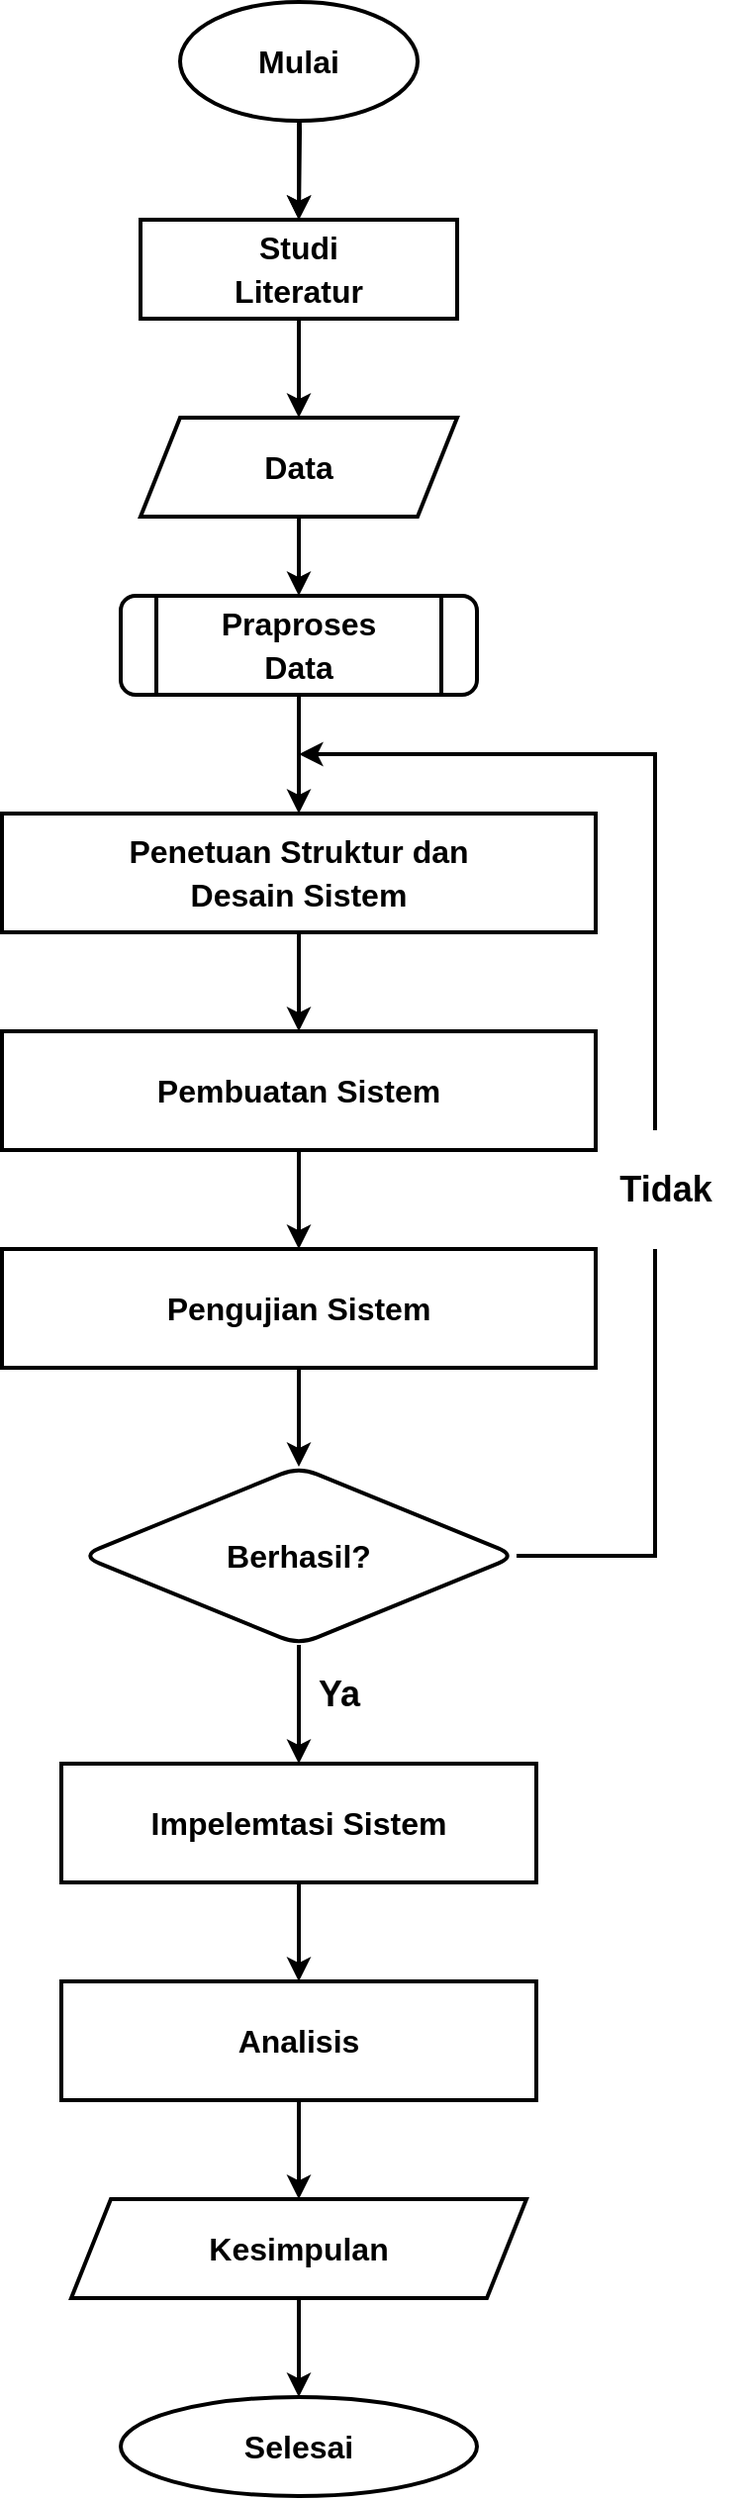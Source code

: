<mxfile version="14.4.8" type="github">
  <diagram id="VOzQ3d2EV-ZKaAh7175d" name="Page-1">
    <mxGraphModel dx="1038" dy="523" grid="1" gridSize="10" guides="1" tooltips="1" connect="1" arrows="1" fold="1" page="1" pageScale="1" pageWidth="690" pageHeight="980" math="0" shadow="0">
      <root>
        <mxCell id="0" />
        <mxCell id="1" parent="0" />
        <mxCell id="p47SrZdyrkfhIhXsgbRB-3" value="" style="edgeStyle=orthogonalEdgeStyle;rounded=0;orthogonalLoop=1;jettySize=auto;html=1;strokeWidth=2;fontStyle=1;fontFamily=Helvetica;spacing=40;fontSize=18;" parent="1" target="p47SrZdyrkfhIhXsgbRB-2" edge="1">
          <mxGeometry relative="1" as="geometry">
            <mxPoint x="170" y="500" as="sourcePoint" />
          </mxGeometry>
        </mxCell>
        <mxCell id="p47SrZdyrkfhIhXsgbRB-5" value="" style="edgeStyle=orthogonalEdgeStyle;rounded=0;orthogonalLoop=1;jettySize=auto;html=1;strokeWidth=2;fontStyle=1;fontFamily=Helvetica;spacing=40;fontSize=18;" parent="1" source="p47SrZdyrkfhIhXsgbRB-2" target="p47SrZdyrkfhIhXsgbRB-4" edge="1">
          <mxGeometry relative="1" as="geometry" />
        </mxCell>
        <mxCell id="p47SrZdyrkfhIhXsgbRB-2" value="&lt;font style=&quot;font-size: 16px&quot;&gt;Studi Literatur&lt;/font&gt;" style="whiteSpace=wrap;html=1;rounded=0;strokeWidth=2;fontStyle=1;fontFamily=Helvetica;spacing=40;fontSize=18;" parent="1" vertex="1">
          <mxGeometry x="90" y="590" width="160" height="50" as="geometry" />
        </mxCell>
        <mxCell id="p47SrZdyrkfhIhXsgbRB-7" value="" style="edgeStyle=orthogonalEdgeStyle;rounded=0;orthogonalLoop=1;jettySize=auto;html=1;strokeWidth=2;fontStyle=1;fontFamily=Helvetica;spacing=40;fontSize=18;" parent="1" source="p47SrZdyrkfhIhXsgbRB-4" target="p47SrZdyrkfhIhXsgbRB-6" edge="1">
          <mxGeometry relative="1" as="geometry" />
        </mxCell>
        <mxCell id="p47SrZdyrkfhIhXsgbRB-4" value="&lt;font style=&quot;font-size: 16px&quot;&gt;Data&lt;/font&gt;" style="shape=parallelogram;perimeter=parallelogramPerimeter;whiteSpace=wrap;html=1;fixedSize=1;rounded=0;strokeWidth=2;fontStyle=1;fontFamily=Helvetica;spacing=40;fontSize=18;" parent="1" vertex="1">
          <mxGeometry x="90" y="690" width="160" height="50" as="geometry" />
        </mxCell>
        <mxCell id="p47SrZdyrkfhIhXsgbRB-6" value="&lt;font style=&quot;font-size: 16px&quot;&gt;Praproses Data&lt;/font&gt;" style="shape=process;whiteSpace=wrap;html=1;backgroundOutline=1;rounded=1;strokeWidth=2;fontStyle=1;fontFamily=Helvetica;spacing=40;fontSize=18;" parent="1" vertex="1">
          <mxGeometry x="80" y="780" width="180" height="50" as="geometry" />
        </mxCell>
        <mxCell id="p47SrZdyrkfhIhXsgbRB-16" value="" style="edgeStyle=orthogonalEdgeStyle;rounded=0;orthogonalLoop=1;jettySize=auto;html=1;strokeWidth=2;fontStyle=1;fontFamily=Helvetica;spacing=40;fontSize=18;exitX=0.5;exitY=1;exitDx=0;exitDy=0;" parent="1" source="p47SrZdyrkfhIhXsgbRB-6" target="p47SrZdyrkfhIhXsgbRB-15" edge="1">
          <mxGeometry relative="1" as="geometry">
            <mxPoint x="170" y="860" as="sourcePoint" />
            <Array as="points" />
          </mxGeometry>
        </mxCell>
        <mxCell id="p47SrZdyrkfhIhXsgbRB-22" value="" style="edgeStyle=orthogonalEdgeStyle;rounded=0;orthogonalLoop=1;jettySize=auto;html=1;strokeWidth=2;fontStyle=1;fontFamily=Helvetica;spacing=40;fontSize=18;" parent="1" source="p47SrZdyrkfhIhXsgbRB-15" target="p47SrZdyrkfhIhXsgbRB-21" edge="1">
          <mxGeometry relative="1" as="geometry" />
        </mxCell>
        <mxCell id="p47SrZdyrkfhIhXsgbRB-15" value="&lt;font style=&quot;font-size: 16px&quot;&gt;Penetuan Struktur dan Desain Sistem&lt;/font&gt;" style="whiteSpace=wrap;html=1;rounded=0;strokeWidth=2;fontStyle=1;fontFamily=Helvetica;spacing=40;fontSize=18;" parent="1" vertex="1">
          <mxGeometry x="20" y="890" width="300" height="60" as="geometry" />
        </mxCell>
        <mxCell id="p47SrZdyrkfhIhXsgbRB-20" value="" style="edgeStyle=orthogonalEdgeStyle;rounded=0;orthogonalLoop=1;jettySize=auto;html=1;jumpSize=1;strokeWidth=2;fontStyle=1;fontFamily=Helvetica;spacing=40;fontSize=18;" parent="1" source="p47SrZdyrkfhIhXsgbRB-19" target="p47SrZdyrkfhIhXsgbRB-2" edge="1">
          <mxGeometry relative="1" as="geometry" />
        </mxCell>
        <mxCell id="p47SrZdyrkfhIhXsgbRB-19" value="&lt;font style=&quot;font-size: 16px&quot;&gt;Mulai&lt;/font&gt;" style="strokeWidth=2;html=1;shape=mxgraph.flowchart.start_1;whiteSpace=wrap;rounded=-5;fontStyle=1;fontFamily=Helvetica;spacing=40;fontSize=18;" parent="1" vertex="1">
          <mxGeometry x="110" y="480" width="120" height="60" as="geometry" />
        </mxCell>
        <mxCell id="p47SrZdyrkfhIhXsgbRB-24" value="" style="edgeStyle=orthogonalEdgeStyle;rounded=0;orthogonalLoop=1;jettySize=auto;html=1;strokeWidth=2;fontStyle=1;fontFamily=Helvetica;spacing=40;fontSize=18;" parent="1" source="p47SrZdyrkfhIhXsgbRB-21" target="p47SrZdyrkfhIhXsgbRB-23" edge="1">
          <mxGeometry relative="1" as="geometry" />
        </mxCell>
        <mxCell id="p47SrZdyrkfhIhXsgbRB-21" value="&lt;font style=&quot;font-size: 16px&quot;&gt;Pembuatan Sistem&lt;/font&gt;" style="whiteSpace=wrap;html=1;rounded=0;strokeWidth=2;fontStyle=1;fontFamily=Helvetica;spacing=40;fontSize=18;" parent="1" vertex="1">
          <mxGeometry x="20" y="1000" width="300" height="60" as="geometry" />
        </mxCell>
        <mxCell id="p47SrZdyrkfhIhXsgbRB-26" value="" style="edgeStyle=orthogonalEdgeStyle;rounded=0;orthogonalLoop=1;jettySize=auto;html=1;strokeWidth=2;fontStyle=1;fontFamily=Helvetica;spacing=40;fontSize=18;" parent="1" source="p47SrZdyrkfhIhXsgbRB-23" target="p47SrZdyrkfhIhXsgbRB-25" edge="1">
          <mxGeometry relative="1" as="geometry" />
        </mxCell>
        <mxCell id="p47SrZdyrkfhIhXsgbRB-23" value="&lt;font style=&quot;font-size: 16px&quot;&gt;Pengujian Sistem&lt;/font&gt;" style="whiteSpace=wrap;html=1;rounded=0;strokeWidth=2;fontStyle=1;fontFamily=Helvetica;spacing=40;fontSize=18;" parent="1" vertex="1">
          <mxGeometry x="20" y="1110" width="300" height="60" as="geometry" />
        </mxCell>
        <mxCell id="p47SrZdyrkfhIhXsgbRB-29" style="edgeStyle=orthogonalEdgeStyle;rounded=0;orthogonalLoop=1;jettySize=auto;html=1;endArrow=none;endFill=0;strokeWidth=2;fontStyle=1;fontFamily=Helvetica;spacing=40;fontSize=18;" parent="1" source="p47SrZdyrkfhIhXsgbRB-25" edge="1" target="p47SrZdyrkfhIhXsgbRB-31">
          <mxGeometry relative="1" as="geometry">
            <mxPoint x="350" y="1280" as="targetPoint" />
            <Array as="points">
              <mxPoint x="350" y="1265" />
            </Array>
          </mxGeometry>
        </mxCell>
        <mxCell id="p47SrZdyrkfhIhXsgbRB-34" value="" style="edgeStyle=orthogonalEdgeStyle;rounded=0;orthogonalLoop=1;jettySize=auto;html=1;endArrow=classic;endFill=1;strokeWidth=2;fontStyle=1;fontFamily=Helvetica;spacing=40;fontSize=18;" parent="1" source="p47SrZdyrkfhIhXsgbRB-25" target="p47SrZdyrkfhIhXsgbRB-33" edge="1">
          <mxGeometry relative="1" as="geometry" />
        </mxCell>
        <mxCell id="p47SrZdyrkfhIhXsgbRB-25" value="&lt;font style=&quot;font-size: 16px&quot;&gt;Berhasil?&lt;/font&gt;" style="rhombus;whiteSpace=wrap;html=1;rounded=1;strokeWidth=2;fontStyle=1;fontFamily=Helvetica;spacing=40;fontSize=18;" parent="1" vertex="1">
          <mxGeometry x="60" y="1220" width="220" height="90" as="geometry" />
        </mxCell>
        <mxCell id="p47SrZdyrkfhIhXsgbRB-31" value="Tidak" style="text;html=1;align=center;verticalAlign=middle;resizable=0;points=[];autosize=1;strokeWidth=3;fontStyle=1;fontFamily=Helvetica;spacing=16;fontSize=18;" parent="1" vertex="1">
          <mxGeometry x="310" y="1050" width="90" height="60" as="geometry" />
        </mxCell>
        <mxCell id="o0DeA2Mhn4qmJT-uR2TS-9" value="" style="edgeStyle=orthogonalEdgeStyle;rounded=0;orthogonalLoop=1;jettySize=auto;html=1;strokeWidth=2;" edge="1" parent="1" source="p47SrZdyrkfhIhXsgbRB-33" target="o0DeA2Mhn4qmJT-uR2TS-4">
          <mxGeometry relative="1" as="geometry" />
        </mxCell>
        <mxCell id="p47SrZdyrkfhIhXsgbRB-33" value="&lt;font style=&quot;font-size: 16px&quot;&gt;Impelemtasi Sistem&lt;/font&gt;" style="whiteSpace=wrap;html=1;rounded=0;strokeWidth=2;fontStyle=1;fontFamily=Helvetica;spacing=40;fontSize=18;" parent="1" vertex="1">
          <mxGeometry x="50" y="1370" width="240" height="60" as="geometry" />
        </mxCell>
        <mxCell id="p47SrZdyrkfhIhXsgbRB-40" value="Ya" style="text;html=1;align=center;verticalAlign=middle;resizable=0;points=[];autosize=1;strokeWidth=2;fontStyle=1;fontFamily=Helvetica;spacing=40;fontSize=18;" parent="1" vertex="1">
          <mxGeometry x="130" y="1280" width="120" height="110" as="geometry" />
        </mxCell>
        <mxCell id="p47SrZdyrkfhIhXsgbRB-44" value="&lt;font style=&quot;font-size: 16px&quot;&gt;Selesai&lt;/font&gt;" style="ellipse;whiteSpace=wrap;html=1;rounded=1;strokeWidth=2;fontStyle=1;fontFamily=Helvetica;spacing=40;fontSize=18;" parent="1" vertex="1">
          <mxGeometry x="80" y="1690" width="180" height="50" as="geometry" />
        </mxCell>
        <mxCell id="o0DeA2Mhn4qmJT-uR2TS-2" style="edgeStyle=orthogonalEdgeStyle;rounded=0;jumpSize=2;orthogonalLoop=1;jettySize=auto;html=1;endArrow=classic;endFill=1;strokeWidth=2;fontFamily=Helvetica;fontSize=18;" edge="1" parent="1">
          <mxGeometry relative="1" as="geometry">
            <mxPoint x="170" y="860" as="targetPoint" />
            <Array as="points">
              <mxPoint x="350" y="860" />
            </Array>
            <mxPoint x="350" y="1050" as="sourcePoint" />
          </mxGeometry>
        </mxCell>
        <mxCell id="o0DeA2Mhn4qmJT-uR2TS-10" value="" style="edgeStyle=orthogonalEdgeStyle;rounded=0;orthogonalLoop=1;jettySize=auto;html=1;strokeWidth=2;" edge="1" parent="1" source="o0DeA2Mhn4qmJT-uR2TS-4" target="o0DeA2Mhn4qmJT-uR2TS-5">
          <mxGeometry relative="1" as="geometry" />
        </mxCell>
        <mxCell id="o0DeA2Mhn4qmJT-uR2TS-4" value="&lt;font style=&quot;font-size: 16px&quot;&gt;Analisis&lt;/font&gt;" style="whiteSpace=wrap;html=1;rounded=0;strokeWidth=2;fontStyle=1;fontFamily=Helvetica;spacing=40;fontSize=18;" vertex="1" parent="1">
          <mxGeometry x="50" y="1480" width="240" height="60" as="geometry" />
        </mxCell>
        <mxCell id="o0DeA2Mhn4qmJT-uR2TS-11" value="" style="edgeStyle=orthogonalEdgeStyle;rounded=0;orthogonalLoop=1;jettySize=auto;html=1;strokeWidth=2;" edge="1" parent="1" source="o0DeA2Mhn4qmJT-uR2TS-5" target="p47SrZdyrkfhIhXsgbRB-44">
          <mxGeometry relative="1" as="geometry" />
        </mxCell>
        <mxCell id="o0DeA2Mhn4qmJT-uR2TS-5" value="&lt;b&gt;&lt;font style=&quot;font-size: 16px&quot;&gt;Kesimpulan&lt;/font&gt;&lt;/b&gt;" style="shape=parallelogram;perimeter=parallelogramPerimeter;whiteSpace=wrap;html=1;fixedSize=1;strokeWidth=2;" vertex="1" parent="1">
          <mxGeometry x="55" y="1590" width="230" height="50" as="geometry" />
        </mxCell>
      </root>
    </mxGraphModel>
  </diagram>
</mxfile>
